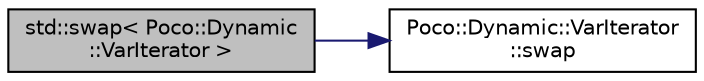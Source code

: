 digraph "std::swap&lt; Poco::Dynamic::VarIterator &gt;"
{
 // LATEX_PDF_SIZE
  edge [fontname="Helvetica",fontsize="10",labelfontname="Helvetica",labelfontsize="10"];
  node [fontname="Helvetica",fontsize="10",shape=record];
  rankdir="LR";
  Node1 [label="std::swap\< Poco::Dynamic\l::VarIterator \>",height=0.2,width=0.4,color="black", fillcolor="grey75", style="filled", fontcolor="black",tooltip="Full template specalization of std:::swap for VarIterator."];
  Node1 -> Node2 [color="midnightblue",fontsize="10",style="solid",fontname="Helvetica"];
  Node2 [label="Poco::Dynamic::VarIterator\l::swap",height=0.2,width=0.4,color="black", fillcolor="white", style="filled",URL="$classPoco_1_1Dynamic_1_1VarIterator.html#adec621e4693bf1da0a9a121fa13b7717",tooltip=" "];
}
